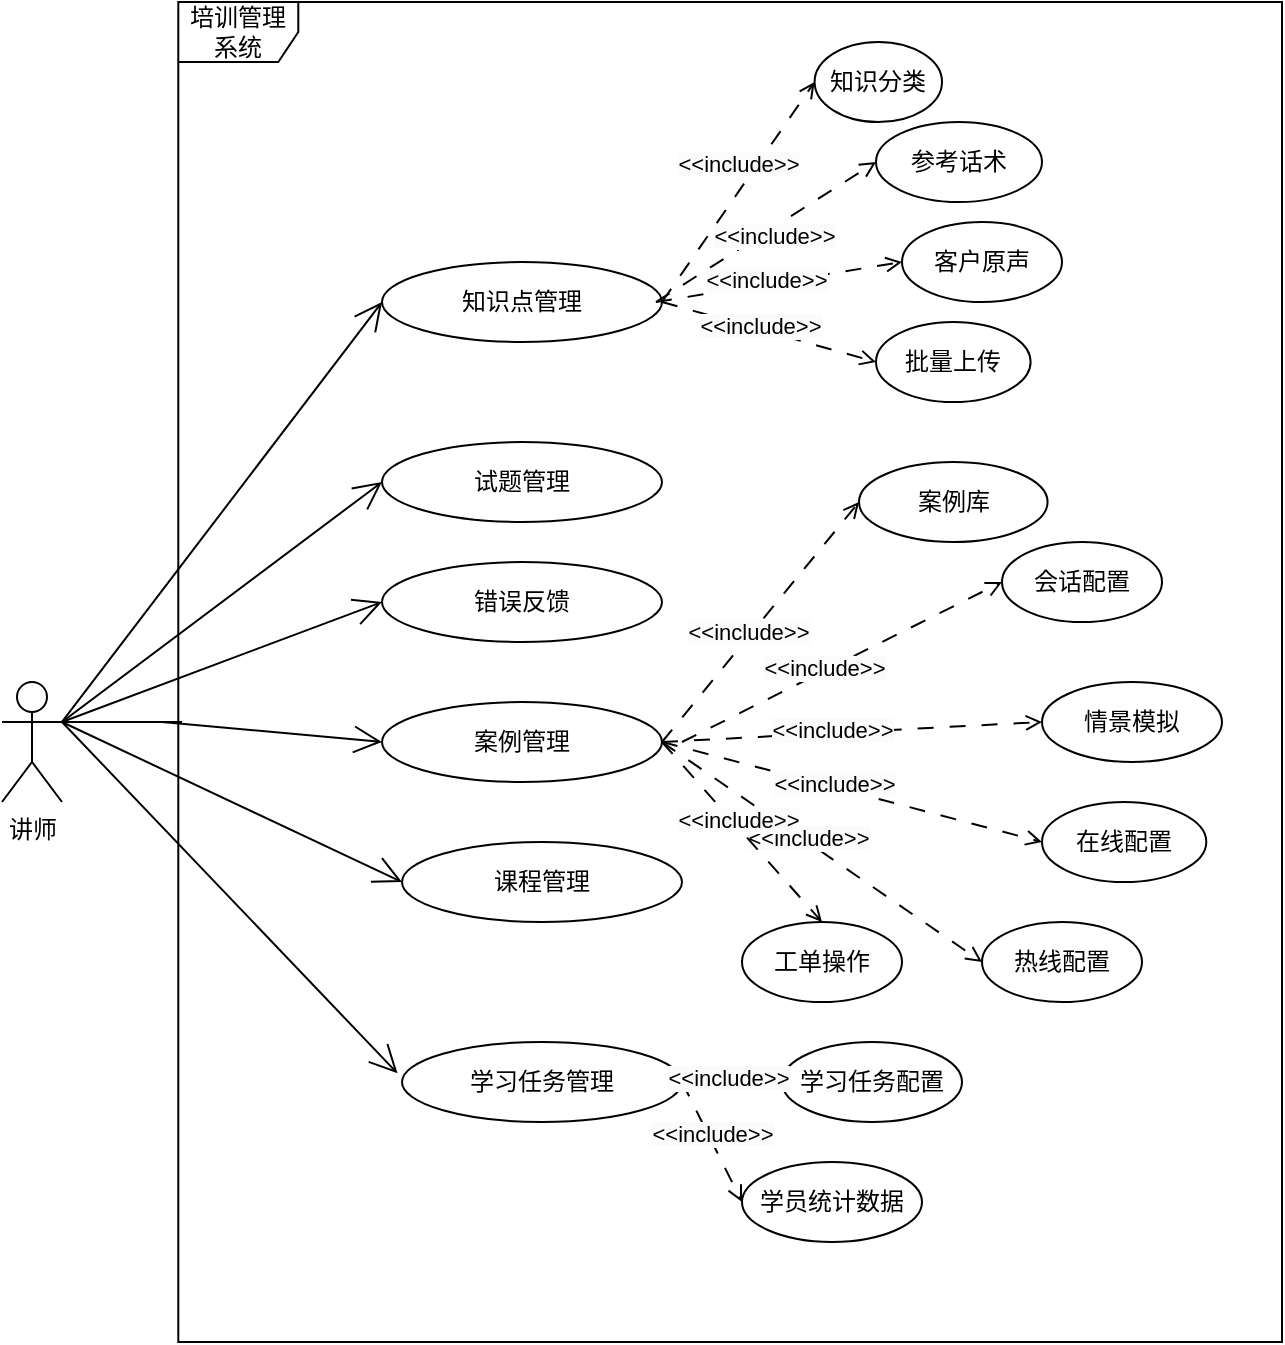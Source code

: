 <mxfile version="24.8.6">
  <diagram name="第 1 页" id="J2Rgs34cH2gYBlN_kvZF">
    <mxGraphModel dx="1042" dy="569" grid="1" gridSize="10" guides="1" tooltips="1" connect="1" arrows="1" fold="1" page="1" pageScale="1" pageWidth="827" pageHeight="1169" math="0" shadow="0">
      <root>
        <mxCell id="0" />
        <mxCell id="1" parent="0" />
        <mxCell id="4MMp17TeAA0zZRWLuz8M-1" value="讲师" style="shape=umlActor;verticalLabelPosition=bottom;verticalAlign=top;html=1;outlineConnect=0;" parent="1" vertex="1">
          <mxGeometry x="210" y="440" width="30" height="60" as="geometry" />
        </mxCell>
        <mxCell id="4MMp17TeAA0zZRWLuz8M-2" value="知识点管理" style="ellipse;whiteSpace=wrap;html=1;" parent="1" vertex="1">
          <mxGeometry x="400" y="230" width="140" height="40" as="geometry" />
        </mxCell>
        <mxCell id="4MMp17TeAA0zZRWLuz8M-3" value="" style="endArrow=open;endFill=1;endSize=12;html=1;rounded=0;exitX=1;exitY=0.333;exitDx=0;exitDy=0;exitPerimeter=0;entryX=0;entryY=0.5;entryDx=0;entryDy=0;" parent="1" source="4MMp17TeAA0zZRWLuz8M-1" target="4MMp17TeAA0zZRWLuz8M-2" edge="1">
          <mxGeometry width="160" relative="1" as="geometry">
            <mxPoint x="240" y="520" as="sourcePoint" />
            <mxPoint x="400" y="520" as="targetPoint" />
          </mxGeometry>
        </mxCell>
        <mxCell id="4MMp17TeAA0zZRWLuz8M-4" value="案例管理" style="ellipse;whiteSpace=wrap;html=1;" parent="1" vertex="1">
          <mxGeometry x="400" y="450" width="140" height="40" as="geometry" />
        </mxCell>
        <mxCell id="4MMp17TeAA0zZRWLuz8M-5" value="" style="endArrow=open;endFill=1;endSize=12;html=1;rounded=0;entryX=0;entryY=0.5;entryDx=0;entryDy=0;" parent="1" target="4MMp17TeAA0zZRWLuz8M-4" edge="1">
          <mxGeometry width="160" relative="1" as="geometry">
            <mxPoint x="290" y="460" as="sourcePoint" />
            <mxPoint x="440" y="380" as="targetPoint" />
          </mxGeometry>
        </mxCell>
        <mxCell id="4MMp17TeAA0zZRWLuz8M-6" value="试题管理" style="ellipse;whiteSpace=wrap;html=1;" parent="1" vertex="1">
          <mxGeometry x="400" y="320" width="140" height="40" as="geometry" />
        </mxCell>
        <mxCell id="4MMp17TeAA0zZRWLuz8M-7" value="课程管理" style="ellipse;whiteSpace=wrap;html=1;" parent="1" vertex="1">
          <mxGeometry x="410" y="520" width="140" height="40" as="geometry" />
        </mxCell>
        <mxCell id="4MMp17TeAA0zZRWLuz8M-8" value="学习任务管理" style="ellipse;whiteSpace=wrap;html=1;" parent="1" vertex="1">
          <mxGeometry x="410" y="620" width="140" height="40" as="geometry" />
        </mxCell>
        <mxCell id="4MMp17TeAA0zZRWLuz8M-9" value="" style="endArrow=open;endFill=1;endSize=12;html=1;rounded=0;entryX=0;entryY=0.5;entryDx=0;entryDy=0;" parent="1" target="4MMp17TeAA0zZRWLuz8M-6" edge="1">
          <mxGeometry width="160" relative="1" as="geometry">
            <mxPoint x="300" y="460" as="sourcePoint" />
            <mxPoint x="440" y="450" as="targetPoint" />
            <Array as="points">
              <mxPoint x="240" y="460" />
            </Array>
          </mxGeometry>
        </mxCell>
        <mxCell id="4MMp17TeAA0zZRWLuz8M-10" value="" style="endArrow=open;endFill=1;endSize=12;html=1;rounded=0;entryX=0;entryY=0.5;entryDx=0;entryDy=0;" parent="1" target="4MMp17TeAA0zZRWLuz8M-7" edge="1">
          <mxGeometry width="160" relative="1" as="geometry">
            <mxPoint x="240" y="460" as="sourcePoint" />
            <mxPoint x="430" y="550" as="targetPoint" />
          </mxGeometry>
        </mxCell>
        <mxCell id="4MMp17TeAA0zZRWLuz8M-11" value="" style="endArrow=open;endFill=1;endSize=12;html=1;rounded=0;entryX=-0.016;entryY=0.392;entryDx=0;entryDy=0;entryPerimeter=0;exitX=1;exitY=0.333;exitDx=0;exitDy=0;exitPerimeter=0;" parent="1" source="4MMp17TeAA0zZRWLuz8M-1" target="4MMp17TeAA0zZRWLuz8M-8" edge="1">
          <mxGeometry width="160" relative="1" as="geometry">
            <mxPoint x="290" y="460" as="sourcePoint" />
            <mxPoint x="460" y="590" as="targetPoint" />
          </mxGeometry>
        </mxCell>
        <mxCell id="4MMp17TeAA0zZRWLuz8M-12" value="学员统计数据" style="ellipse;whiteSpace=wrap;html=1;" parent="1" vertex="1">
          <mxGeometry x="580" y="680" width="90" height="40" as="geometry" />
        </mxCell>
        <mxCell id="4MMp17TeAA0zZRWLuz8M-13" value="" style="endArrow=open;html=1;rounded=0;exitX=1;exitY=0.5;exitDx=0;exitDy=0;dashed=1;dashPattern=8 8;endFill=0;entryX=0;entryY=0.5;entryDx=0;entryDy=0;" parent="1" source="4MMp17TeAA0zZRWLuz8M-2" target="4MMp17TeAA0zZRWLuz8M-15" edge="1">
          <mxGeometry width="50" height="50" relative="1" as="geometry">
            <mxPoint x="656.3" y="300" as="sourcePoint" />
            <mxPoint x="646.3" y="170" as="targetPoint" />
            <Array as="points" />
          </mxGeometry>
        </mxCell>
        <mxCell id="4MMp17TeAA0zZRWLuz8M-14" value="&lt;span style=&quot;background-color: rgb(251, 251, 251);&quot;&gt;&amp;lt;&amp;lt;include&amp;gt;&amp;gt;&lt;/span&gt;" style="edgeLabel;html=1;align=center;verticalAlign=middle;resizable=0;points=[];rotation=0;" parent="4MMp17TeAA0zZRWLuz8M-13" vertex="1" connectable="0">
          <mxGeometry x="-0.104" y="2" relative="1" as="geometry">
            <mxPoint x="5" y="-19" as="offset" />
          </mxGeometry>
        </mxCell>
        <mxCell id="4MMp17TeAA0zZRWLuz8M-15" value="知识分类" style="ellipse;whiteSpace=wrap;html=1;" parent="1" vertex="1">
          <mxGeometry x="616.3" y="120" width="63.7" height="40" as="geometry" />
        </mxCell>
        <mxCell id="4MMp17TeAA0zZRWLuz8M-16" value="参考话术" style="ellipse;whiteSpace=wrap;html=1;" parent="1" vertex="1">
          <mxGeometry x="647" y="160" width="83" height="40" as="geometry" />
        </mxCell>
        <mxCell id="4MMp17TeAA0zZRWLuz8M-17" value="客户原声" style="ellipse;whiteSpace=wrap;html=1;" parent="1" vertex="1">
          <mxGeometry x="660" y="210" width="80" height="40" as="geometry" />
        </mxCell>
        <mxCell id="4MMp17TeAA0zZRWLuz8M-18" value="" style="endArrow=open;html=1;rounded=0;dashed=1;dashPattern=8 8;endFill=0;entryX=0;entryY=0.5;entryDx=0;entryDy=0;" parent="1" target="4MMp17TeAA0zZRWLuz8M-16" edge="1">
          <mxGeometry width="50" height="50" relative="1" as="geometry">
            <mxPoint x="537" y="250" as="sourcePoint" />
            <mxPoint x="496.3" y="350" as="targetPoint" />
            <Array as="points" />
          </mxGeometry>
        </mxCell>
        <mxCell id="4MMp17TeAA0zZRWLuz8M-19" value="&lt;span style=&quot;background-color: rgb(251, 251, 251);&quot;&gt;&amp;lt;&amp;lt;include&amp;gt;&amp;gt;&lt;/span&gt;" style="edgeLabel;html=1;align=center;verticalAlign=middle;resizable=0;points=[];" parent="4MMp17TeAA0zZRWLuz8M-18" vertex="1" connectable="0">
          <mxGeometry x="-0.104" y="2" relative="1" as="geometry">
            <mxPoint x="10" as="offset" />
          </mxGeometry>
        </mxCell>
        <mxCell id="4MMp17TeAA0zZRWLuz8M-20" value="" style="endArrow=open;html=1;rounded=0;dashed=1;dashPattern=8 8;endFill=0;entryX=0;entryY=0.5;entryDx=0;entryDy=0;" parent="1" target="4MMp17TeAA0zZRWLuz8M-17" edge="1">
          <mxGeometry width="50" height="50" relative="1" as="geometry">
            <mxPoint x="537" y="250" as="sourcePoint" />
            <mxPoint x="656.3" y="230" as="targetPoint" />
            <Array as="points" />
          </mxGeometry>
        </mxCell>
        <mxCell id="4MMp17TeAA0zZRWLuz8M-21" value="&lt;span style=&quot;background-color: rgb(251, 251, 251);&quot;&gt;&amp;lt;&amp;lt;include&amp;gt;&amp;gt;&lt;/span&gt;" style="edgeLabel;html=1;align=center;verticalAlign=middle;resizable=0;points=[];" parent="4MMp17TeAA0zZRWLuz8M-20" vertex="1" connectable="0">
          <mxGeometry x="-0.104" y="2" relative="1" as="geometry">
            <mxPoint as="offset" />
          </mxGeometry>
        </mxCell>
        <mxCell id="4MMp17TeAA0zZRWLuz8M-22" value="案例库" style="ellipse;whiteSpace=wrap;html=1;" parent="1" vertex="1">
          <mxGeometry x="638.5" y="330" width="94.3" height="40" as="geometry" />
        </mxCell>
        <mxCell id="4MMp17TeAA0zZRWLuz8M-23" value="会话配置" style="ellipse;whiteSpace=wrap;html=1;" parent="1" vertex="1">
          <mxGeometry x="710" y="370" width="80" height="40" as="geometry" />
        </mxCell>
        <mxCell id="4MMp17TeAA0zZRWLuz8M-24" value="" style="endArrow=open;html=1;rounded=0;dashed=1;dashPattern=8 8;endFill=0;exitX=1;exitY=0.5;exitDx=0;exitDy=0;entryX=0;entryY=0.5;entryDx=0;entryDy=0;" parent="1" source="4MMp17TeAA0zZRWLuz8M-2" target="4MMp17TeAA0zZRWLuz8M-26" edge="1">
          <mxGeometry width="50" height="50" relative="1" as="geometry">
            <mxPoint x="566.3" y="240" as="sourcePoint" />
            <mxPoint x="620" y="290" as="targetPoint" />
            <Array as="points" />
          </mxGeometry>
        </mxCell>
        <mxCell id="4MMp17TeAA0zZRWLuz8M-25" value="&lt;span style=&quot;background-color: rgb(251, 251, 251);&quot;&gt;&amp;lt;&amp;lt;include&amp;gt;&amp;gt;&lt;/span&gt;" style="edgeLabel;html=1;align=center;verticalAlign=middle;resizable=0;points=[];" parent="4MMp17TeAA0zZRWLuz8M-24" vertex="1" connectable="0">
          <mxGeometry x="-0.104" y="2" relative="1" as="geometry">
            <mxPoint as="offset" />
          </mxGeometry>
        </mxCell>
        <mxCell id="4MMp17TeAA0zZRWLuz8M-26" value="批量上传" style="ellipse;whiteSpace=wrap;html=1;" parent="1" vertex="1">
          <mxGeometry x="647" y="260" width="77.3" height="40" as="geometry" />
        </mxCell>
        <mxCell id="4MMp17TeAA0zZRWLuz8M-27" value="情景模拟" style="ellipse;whiteSpace=wrap;html=1;" parent="1" vertex="1">
          <mxGeometry x="730" y="440" width="90" height="40" as="geometry" />
        </mxCell>
        <mxCell id="4MMp17TeAA0zZRWLuz8M-28" value="" style="endArrow=open;html=1;rounded=0;dashed=1;dashPattern=8 8;endFill=0;exitX=1;exitY=0.5;exitDx=0;exitDy=0;entryX=0;entryY=0.5;entryDx=0;entryDy=0;" parent="1" source="4MMp17TeAA0zZRWLuz8M-4" target="4MMp17TeAA0zZRWLuz8M-22" edge="1">
          <mxGeometry width="50" height="50" relative="1" as="geometry">
            <mxPoint x="550" y="290" as="sourcePoint" />
            <mxPoint x="620" y="350" as="targetPoint" />
            <Array as="points" />
          </mxGeometry>
        </mxCell>
        <mxCell id="4MMp17TeAA0zZRWLuz8M-29" value="&lt;span style=&quot;background-color: rgb(251, 251, 251);&quot;&gt;&amp;lt;&amp;lt;include&amp;gt;&amp;gt;&lt;/span&gt;" style="edgeLabel;html=1;align=center;verticalAlign=middle;resizable=0;points=[];" parent="4MMp17TeAA0zZRWLuz8M-28" vertex="1" connectable="0">
          <mxGeometry x="-0.104" y="2" relative="1" as="geometry">
            <mxPoint as="offset" />
          </mxGeometry>
        </mxCell>
        <mxCell id="4MMp17TeAA0zZRWLuz8M-30" value="" style="endArrow=open;html=1;rounded=0;dashed=1;dashPattern=8 8;endFill=0;entryX=0;entryY=0.5;entryDx=0;entryDy=0;" parent="1" target="4MMp17TeAA0zZRWLuz8M-23" edge="1">
          <mxGeometry width="50" height="50" relative="1" as="geometry">
            <mxPoint x="550" y="470" as="sourcePoint" />
            <mxPoint x="600" y="440" as="targetPoint" />
            <Array as="points" />
          </mxGeometry>
        </mxCell>
        <mxCell id="4MMp17TeAA0zZRWLuz8M-31" value="&lt;span style=&quot;background-color: rgb(251, 251, 251);&quot;&gt;&amp;lt;&amp;lt;include&amp;gt;&amp;gt;&lt;/span&gt;" style="edgeLabel;html=1;align=center;verticalAlign=middle;resizable=0;points=[];" parent="4MMp17TeAA0zZRWLuz8M-30" vertex="1" connectable="0">
          <mxGeometry x="-0.104" y="2" relative="1" as="geometry">
            <mxPoint as="offset" />
          </mxGeometry>
        </mxCell>
        <mxCell id="4MMp17TeAA0zZRWLuz8M-32" value="" style="endArrow=open;html=1;rounded=0;dashed=1;dashPattern=8 8;endFill=0;entryX=0;entryY=0.5;entryDx=0;entryDy=0;exitX=1;exitY=0.5;exitDx=0;exitDy=0;" parent="1" source="4MMp17TeAA0zZRWLuz8M-4" target="4MMp17TeAA0zZRWLuz8M-27" edge="1">
          <mxGeometry width="50" height="50" relative="1" as="geometry">
            <mxPoint x="550" y="430" as="sourcePoint" />
            <mxPoint x="620" y="460" as="targetPoint" />
            <Array as="points" />
          </mxGeometry>
        </mxCell>
        <mxCell id="4MMp17TeAA0zZRWLuz8M-33" value="&lt;span style=&quot;background-color: rgb(251, 251, 251);&quot;&gt;&amp;lt;&amp;lt;include&amp;gt;&amp;gt;&lt;/span&gt;" style="edgeLabel;html=1;align=center;verticalAlign=middle;resizable=0;points=[];" parent="4MMp17TeAA0zZRWLuz8M-32" vertex="1" connectable="0">
          <mxGeometry x="-0.104" y="2" relative="1" as="geometry">
            <mxPoint as="offset" />
          </mxGeometry>
        </mxCell>
        <mxCell id="4MMp17TeAA0zZRWLuz8M-34" value="" style="endArrow=open;html=1;rounded=0;dashed=1;dashPattern=8 8;endFill=0;entryX=0;entryY=0.5;entryDx=0;entryDy=0;exitX=1;exitY=0.5;exitDx=0;exitDy=0;" parent="1" source="4MMp17TeAA0zZRWLuz8M-8" target="4MMp17TeAA0zZRWLuz8M-12" edge="1">
          <mxGeometry width="50" height="50" relative="1" as="geometry">
            <mxPoint x="540" y="400" as="sourcePoint" />
            <mxPoint x="650" y="470" as="targetPoint" />
            <Array as="points" />
          </mxGeometry>
        </mxCell>
        <mxCell id="4MMp17TeAA0zZRWLuz8M-35" value="&lt;span style=&quot;background-color: rgb(251, 251, 251);&quot;&gt;&amp;lt;&amp;lt;include&amp;gt;&amp;gt;&lt;/span&gt;" style="edgeLabel;html=1;align=center;verticalAlign=middle;resizable=0;points=[];" parent="4MMp17TeAA0zZRWLuz8M-34" vertex="1" connectable="0">
          <mxGeometry x="-0.104" y="2" relative="1" as="geometry">
            <mxPoint as="offset" />
          </mxGeometry>
        </mxCell>
        <mxCell id="4MMp17TeAA0zZRWLuz8M-36" value="热线配置" style="ellipse;whiteSpace=wrap;html=1;" parent="1" vertex="1">
          <mxGeometry x="700" y="560" width="80" height="40" as="geometry" />
        </mxCell>
        <mxCell id="4MMp17TeAA0zZRWLuz8M-37" value="在线配置" style="ellipse;whiteSpace=wrap;html=1;" parent="1" vertex="1">
          <mxGeometry x="730" y="500" width="82.15" height="40" as="geometry" />
        </mxCell>
        <mxCell id="4MMp17TeAA0zZRWLuz8M-38" value="" style="endArrow=open;html=1;rounded=0;dashed=1;dashPattern=8 8;endFill=0;entryX=0;entryY=0.5;entryDx=0;entryDy=0;exitX=1;exitY=0.5;exitDx=0;exitDy=0;" parent="1" source="4MMp17TeAA0zZRWLuz8M-4" target="4MMp17TeAA0zZRWLuz8M-37" edge="1">
          <mxGeometry width="50" height="50" relative="1" as="geometry">
            <mxPoint x="530" y="410" as="sourcePoint" />
            <mxPoint x="510" y="440" as="targetPoint" />
            <Array as="points" />
          </mxGeometry>
        </mxCell>
        <mxCell id="4MMp17TeAA0zZRWLuz8M-39" value="&lt;span style=&quot;background-color: rgb(251, 251, 251);&quot;&gt;&amp;lt;&amp;lt;include&amp;gt;&amp;gt;&lt;/span&gt;" style="edgeLabel;html=1;align=center;verticalAlign=middle;resizable=0;points=[];" parent="4MMp17TeAA0zZRWLuz8M-38" vertex="1" connectable="0">
          <mxGeometry x="-0.104" y="2" relative="1" as="geometry">
            <mxPoint as="offset" />
          </mxGeometry>
        </mxCell>
        <mxCell id="4MMp17TeAA0zZRWLuz8M-40" value="" style="endArrow=open;html=1;rounded=0;dashed=1;dashPattern=8 8;endFill=0;exitX=1;exitY=0.5;exitDx=0;exitDy=0;entryX=0;entryY=0.5;entryDx=0;entryDy=0;" parent="1" source="4MMp17TeAA0zZRWLuz8M-4" target="4MMp17TeAA0zZRWLuz8M-36" edge="1">
          <mxGeometry width="50" height="50" relative="1" as="geometry">
            <mxPoint x="533" y="470" as="sourcePoint" />
            <mxPoint x="620" y="560" as="targetPoint" />
            <Array as="points" />
          </mxGeometry>
        </mxCell>
        <mxCell id="4MMp17TeAA0zZRWLuz8M-41" value="&lt;span style=&quot;background-color: rgb(251, 251, 251);&quot;&gt;&amp;lt;&amp;lt;include&amp;gt;&amp;gt;&lt;/span&gt;" style="edgeLabel;html=1;align=center;verticalAlign=middle;resizable=0;points=[];" parent="4MMp17TeAA0zZRWLuz8M-40" vertex="1" connectable="0">
          <mxGeometry x="-0.104" y="2" relative="1" as="geometry">
            <mxPoint as="offset" />
          </mxGeometry>
        </mxCell>
        <mxCell id="4MMp17TeAA0zZRWLuz8M-44" value="工单操作" style="ellipse;whiteSpace=wrap;html=1;" parent="1" vertex="1">
          <mxGeometry x="580" y="560" width="80" height="40" as="geometry" />
        </mxCell>
        <mxCell id="4MMp17TeAA0zZRWLuz8M-45" value="" style="endArrow=open;html=1;rounded=0;exitX=1;exitY=0.5;exitDx=0;exitDy=0;dashed=1;dashPattern=8 8;endFill=0;entryX=0.5;entryY=0;entryDx=0;entryDy=0;" parent="1" source="4MMp17TeAA0zZRWLuz8M-4" target="4MMp17TeAA0zZRWLuz8M-44" edge="1">
          <mxGeometry width="50" height="50" relative="1" as="geometry">
            <mxPoint x="330" y="600" as="sourcePoint" />
            <mxPoint x="670" y="570" as="targetPoint" />
            <Array as="points" />
          </mxGeometry>
        </mxCell>
        <mxCell id="4MMp17TeAA0zZRWLuz8M-46" value="&lt;span style=&quot;background-color: rgb(251, 251, 251);&quot;&gt;&amp;lt;&amp;lt;include&amp;gt;&amp;gt;&lt;/span&gt;" style="edgeLabel;html=1;align=center;verticalAlign=middle;resizable=0;points=[];" parent="4MMp17TeAA0zZRWLuz8M-45" vertex="1" connectable="0">
          <mxGeometry x="-0.104" y="2" relative="1" as="geometry">
            <mxPoint as="offset" />
          </mxGeometry>
        </mxCell>
        <mxCell id="4MMp17TeAA0zZRWLuz8M-47" value="错误反馈" style="ellipse;whiteSpace=wrap;html=1;" parent="1" vertex="1">
          <mxGeometry x="400" y="380" width="140" height="40" as="geometry" />
        </mxCell>
        <mxCell id="4MMp17TeAA0zZRWLuz8M-48" value="" style="endArrow=open;endFill=1;endSize=12;html=1;rounded=0;entryX=0;entryY=0.5;entryDx=0;entryDy=0;" parent="1" target="4MMp17TeAA0zZRWLuz8M-47" edge="1">
          <mxGeometry width="160" relative="1" as="geometry">
            <mxPoint x="240" y="460" as="sourcePoint" />
            <mxPoint x="410" y="350" as="targetPoint" />
            <Array as="points" />
          </mxGeometry>
        </mxCell>
        <mxCell id="4MMp17TeAA0zZRWLuz8M-49" value="培训管理系统" style="shape=umlFrame;whiteSpace=wrap;html=1;pointerEvents=0;" parent="1" vertex="1">
          <mxGeometry x="298.15" y="100" width="551.85" height="670" as="geometry" />
        </mxCell>
        <mxCell id="4MMp17TeAA0zZRWLuz8M-50" value="学习任务配置" style="ellipse;whiteSpace=wrap;html=1;" parent="1" vertex="1">
          <mxGeometry x="600" y="620" width="90" height="40" as="geometry" />
        </mxCell>
        <mxCell id="4MMp17TeAA0zZRWLuz8M-51" value="" style="endArrow=open;html=1;rounded=0;dashed=1;dashPattern=8 8;endFill=0;entryX=0;entryY=0.5;entryDx=0;entryDy=0;exitX=1;exitY=0.5;exitDx=0;exitDy=0;" parent="1" source="4MMp17TeAA0zZRWLuz8M-8" target="4MMp17TeAA0zZRWLuz8M-50" edge="1">
          <mxGeometry width="50" height="50" relative="1" as="geometry">
            <mxPoint x="560" y="650" as="sourcePoint" />
            <mxPoint x="590" y="710" as="targetPoint" />
            <Array as="points" />
          </mxGeometry>
        </mxCell>
        <mxCell id="4MMp17TeAA0zZRWLuz8M-52" value="&lt;span style=&quot;background-color: rgb(251, 251, 251);&quot;&gt;&amp;lt;&amp;lt;include&amp;gt;&amp;gt;&lt;/span&gt;" style="edgeLabel;html=1;align=center;verticalAlign=middle;resizable=0;points=[];" parent="4MMp17TeAA0zZRWLuz8M-51" vertex="1" connectable="0">
          <mxGeometry x="-0.104" y="2" relative="1" as="geometry">
            <mxPoint as="offset" />
          </mxGeometry>
        </mxCell>
      </root>
    </mxGraphModel>
  </diagram>
</mxfile>
